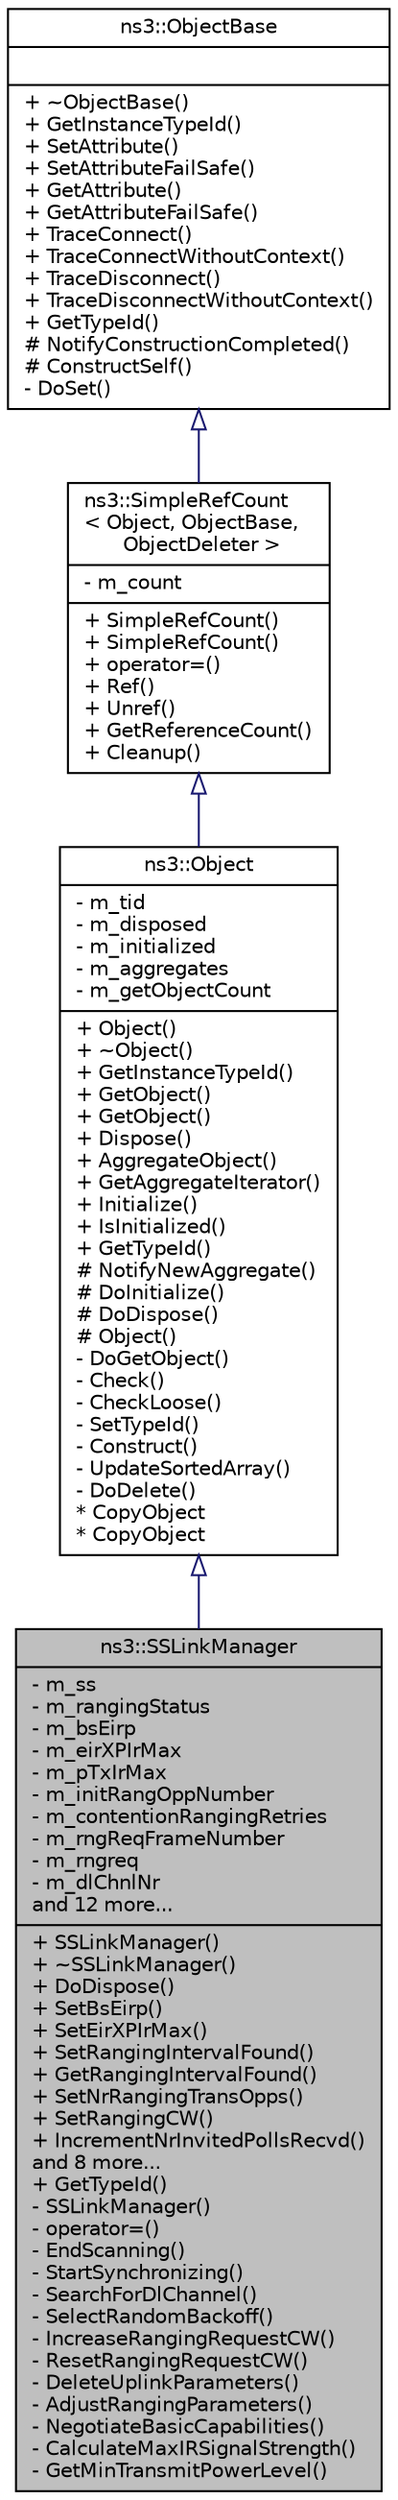 digraph "ns3::SSLinkManager"
{
  edge [fontname="Helvetica",fontsize="10",labelfontname="Helvetica",labelfontsize="10"];
  node [fontname="Helvetica",fontsize="10",shape=record];
  Node1 [label="{ns3::SSLinkManager\n|- m_ss\l- m_rangingStatus\l- m_bsEirp\l- m_eirXPIrMax\l- m_pTxIrMax\l- m_initRangOppNumber\l- m_contentionRangingRetries\l- m_rngReqFrameNumber\l- m_rngreq\l- m_dlChnlNr\land 12 more...\l|+ SSLinkManager()\l+ ~SSLinkManager()\l+ DoDispose()\l+ SetBsEirp()\l+ SetEirXPIrMax()\l+ SetRangingIntervalFound()\l+ GetRangingIntervalFound()\l+ SetNrRangingTransOpps()\l+ SetRangingCW()\l+ IncrementNrInvitedPollsRecvd()\land 8 more...\l+ GetTypeId()\l- SSLinkManager()\l- operator=()\l- EndScanning()\l- StartSynchronizing()\l- SearchForDlChannel()\l- SelectRandomBackoff()\l- IncreaseRangingRequestCW()\l- ResetRangingRequestCW()\l- DeleteUplinkParameters()\l- AdjustRangingParameters()\l- NegotiateBasicCapabilities()\l- CalculateMaxIRSignalStrength()\l- GetMinTransmitPowerLevel()\l}",height=0.2,width=0.4,color="black", fillcolor="grey75", style="filled", fontcolor="black"];
  Node2 -> Node1 [dir="back",color="midnightblue",fontsize="10",style="solid",arrowtail="onormal"];
  Node2 [label="{ns3::Object\n|- m_tid\l- m_disposed\l- m_initialized\l- m_aggregates\l- m_getObjectCount\l|+ Object()\l+ ~Object()\l+ GetInstanceTypeId()\l+ GetObject()\l+ GetObject()\l+ Dispose()\l+ AggregateObject()\l+ GetAggregateIterator()\l+ Initialize()\l+ IsInitialized()\l+ GetTypeId()\l# NotifyNewAggregate()\l# DoInitialize()\l# DoDispose()\l# Object()\l- DoGetObject()\l- Check()\l- CheckLoose()\l- SetTypeId()\l- Construct()\l- UpdateSortedArray()\l- DoDelete()\l* CopyObject\l* CopyObject\l}",height=0.2,width=0.4,color="black", fillcolor="white", style="filled",URL="$d9/d77/classns3_1_1Object.html",tooltip="A base class which provides memory management and object aggregation. "];
  Node3 -> Node2 [dir="back",color="midnightblue",fontsize="10",style="solid",arrowtail="onormal"];
  Node3 [label="{ns3::SimpleRefCount\l\< Object, ObjectBase,\l ObjectDeleter \>\n|- m_count\l|+ SimpleRefCount()\l+ SimpleRefCount()\l+ operator=()\l+ Ref()\l+ Unref()\l+ GetReferenceCount()\l+ Cleanup()\l}",height=0.2,width=0.4,color="black", fillcolor="white", style="filled",URL="$da/da1/classns3_1_1SimpleRefCount.html"];
  Node4 -> Node3 [dir="back",color="midnightblue",fontsize="10",style="solid",arrowtail="onormal"];
  Node4 [label="{ns3::ObjectBase\n||+ ~ObjectBase()\l+ GetInstanceTypeId()\l+ SetAttribute()\l+ SetAttributeFailSafe()\l+ GetAttribute()\l+ GetAttributeFailSafe()\l+ TraceConnect()\l+ TraceConnectWithoutContext()\l+ TraceDisconnect()\l+ TraceDisconnectWithoutContext()\l+ GetTypeId()\l# NotifyConstructionCompleted()\l# ConstructSelf()\l- DoSet()\l}",height=0.2,width=0.4,color="black", fillcolor="white", style="filled",URL="$d2/dac/classns3_1_1ObjectBase.html",tooltip="Anchor the ns-3 type and attribute system. "];
}
